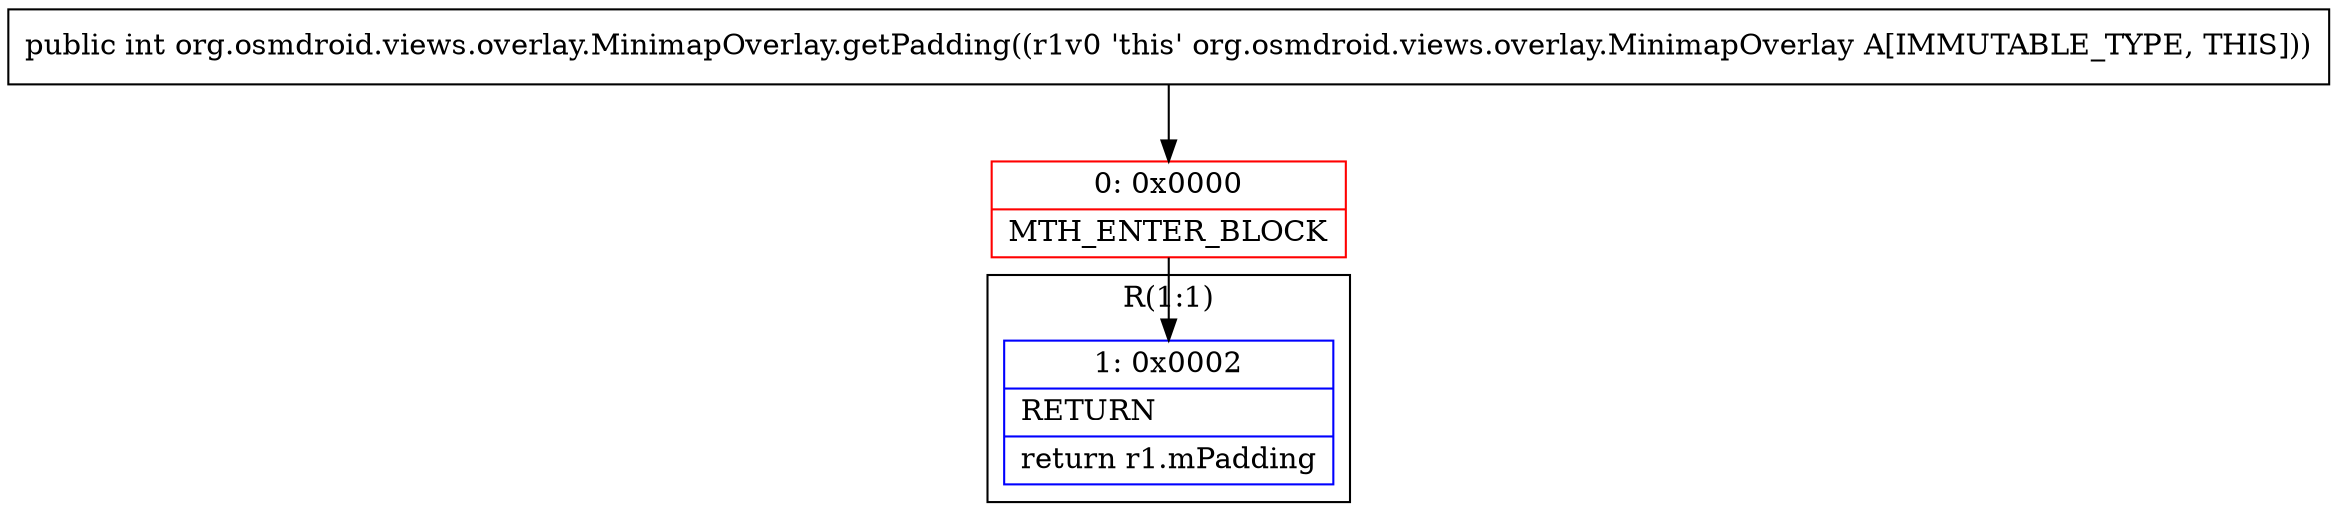 digraph "CFG fororg.osmdroid.views.overlay.MinimapOverlay.getPadding()I" {
subgraph cluster_Region_906294036 {
label = "R(1:1)";
node [shape=record,color=blue];
Node_1 [shape=record,label="{1\:\ 0x0002|RETURN\l|return r1.mPadding\l}"];
}
Node_0 [shape=record,color=red,label="{0\:\ 0x0000|MTH_ENTER_BLOCK\l}"];
MethodNode[shape=record,label="{public int org.osmdroid.views.overlay.MinimapOverlay.getPadding((r1v0 'this' org.osmdroid.views.overlay.MinimapOverlay A[IMMUTABLE_TYPE, THIS])) }"];
MethodNode -> Node_0;
Node_0 -> Node_1;
}

